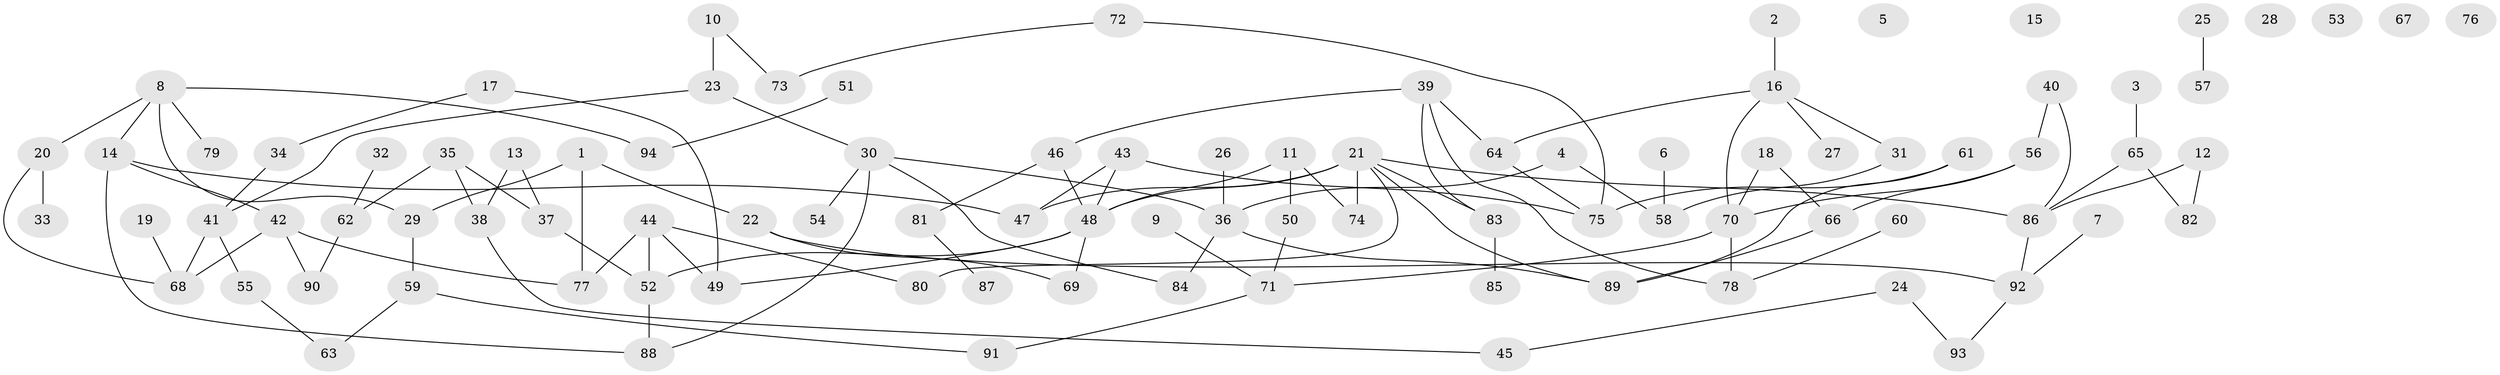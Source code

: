 // Generated by graph-tools (version 1.1) at 2025/33/03/09/25 02:33:43]
// undirected, 94 vertices, 116 edges
graph export_dot {
graph [start="1"]
  node [color=gray90,style=filled];
  1;
  2;
  3;
  4;
  5;
  6;
  7;
  8;
  9;
  10;
  11;
  12;
  13;
  14;
  15;
  16;
  17;
  18;
  19;
  20;
  21;
  22;
  23;
  24;
  25;
  26;
  27;
  28;
  29;
  30;
  31;
  32;
  33;
  34;
  35;
  36;
  37;
  38;
  39;
  40;
  41;
  42;
  43;
  44;
  45;
  46;
  47;
  48;
  49;
  50;
  51;
  52;
  53;
  54;
  55;
  56;
  57;
  58;
  59;
  60;
  61;
  62;
  63;
  64;
  65;
  66;
  67;
  68;
  69;
  70;
  71;
  72;
  73;
  74;
  75;
  76;
  77;
  78;
  79;
  80;
  81;
  82;
  83;
  84;
  85;
  86;
  87;
  88;
  89;
  90;
  91;
  92;
  93;
  94;
  1 -- 22;
  1 -- 29;
  1 -- 77;
  2 -- 16;
  3 -- 65;
  4 -- 36;
  4 -- 58;
  6 -- 58;
  7 -- 92;
  8 -- 14;
  8 -- 20;
  8 -- 29;
  8 -- 79;
  8 -- 94;
  9 -- 71;
  10 -- 23;
  10 -- 73;
  11 -- 48;
  11 -- 50;
  11 -- 74;
  12 -- 82;
  12 -- 86;
  13 -- 37;
  13 -- 38;
  14 -- 42;
  14 -- 47;
  14 -- 88;
  16 -- 27;
  16 -- 31;
  16 -- 64;
  16 -- 70;
  17 -- 34;
  17 -- 49;
  18 -- 66;
  18 -- 70;
  19 -- 68;
  20 -- 33;
  20 -- 68;
  21 -- 47;
  21 -- 48;
  21 -- 74;
  21 -- 80;
  21 -- 83;
  21 -- 86;
  21 -- 89;
  22 -- 69;
  22 -- 92;
  23 -- 30;
  23 -- 41;
  24 -- 45;
  24 -- 93;
  25 -- 57;
  26 -- 36;
  29 -- 59;
  30 -- 36;
  30 -- 54;
  30 -- 84;
  30 -- 88;
  31 -- 58;
  32 -- 62;
  34 -- 41;
  35 -- 37;
  35 -- 38;
  35 -- 62;
  36 -- 84;
  36 -- 89;
  37 -- 52;
  38 -- 45;
  39 -- 46;
  39 -- 64;
  39 -- 78;
  39 -- 83;
  40 -- 56;
  40 -- 86;
  41 -- 55;
  41 -- 68;
  42 -- 68;
  42 -- 77;
  42 -- 90;
  43 -- 47;
  43 -- 48;
  43 -- 75;
  44 -- 49;
  44 -- 52;
  44 -- 77;
  44 -- 80;
  46 -- 48;
  46 -- 81;
  48 -- 49;
  48 -- 52;
  48 -- 69;
  50 -- 71;
  51 -- 94;
  52 -- 88;
  55 -- 63;
  56 -- 66;
  56 -- 70;
  59 -- 63;
  59 -- 91;
  60 -- 78;
  61 -- 75;
  61 -- 89;
  62 -- 90;
  64 -- 75;
  65 -- 82;
  65 -- 86;
  66 -- 89;
  70 -- 71;
  70 -- 78;
  71 -- 91;
  72 -- 73;
  72 -- 75;
  81 -- 87;
  83 -- 85;
  86 -- 92;
  92 -- 93;
}
